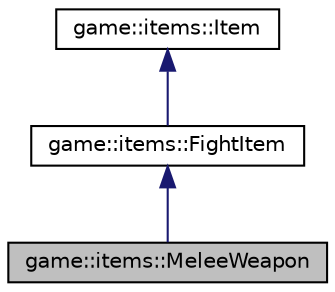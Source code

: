 digraph "game::items::MeleeWeapon"
{
 // LATEX_PDF_SIZE
  edge [fontname="Helvetica",fontsize="10",labelfontname="Helvetica",labelfontsize="10"];
  node [fontname="Helvetica",fontsize="10",shape=record];
  Node1 [label="game::items::MeleeWeapon",height=0.2,width=0.4,color="black", fillcolor="grey75", style="filled", fontcolor="black",tooltip="A Melee Weapon is used to make physical damages, for example a sword."];
  Node2 -> Node1 [dir="back",color="midnightblue",fontsize="10",style="solid",fontname="Helvetica"];
  Node2 [label="game::items::FightItem",height=0.2,width=0.4,color="black", fillcolor="white", style="filled",URL="$classgame_1_1items_1_1_fight_item.html",tooltip="A FightItem is an object that has a role in combat."];
  Node3 -> Node2 [dir="back",color="midnightblue",fontsize="10",style="solid",fontname="Helvetica"];
  Node3 [label="game::items::Item",height=0.2,width=0.4,color="black", fillcolor="white", style="filled",URL="$classgame_1_1items_1_1_item.html",tooltip="An item is an object an entity can own and use."];
}
